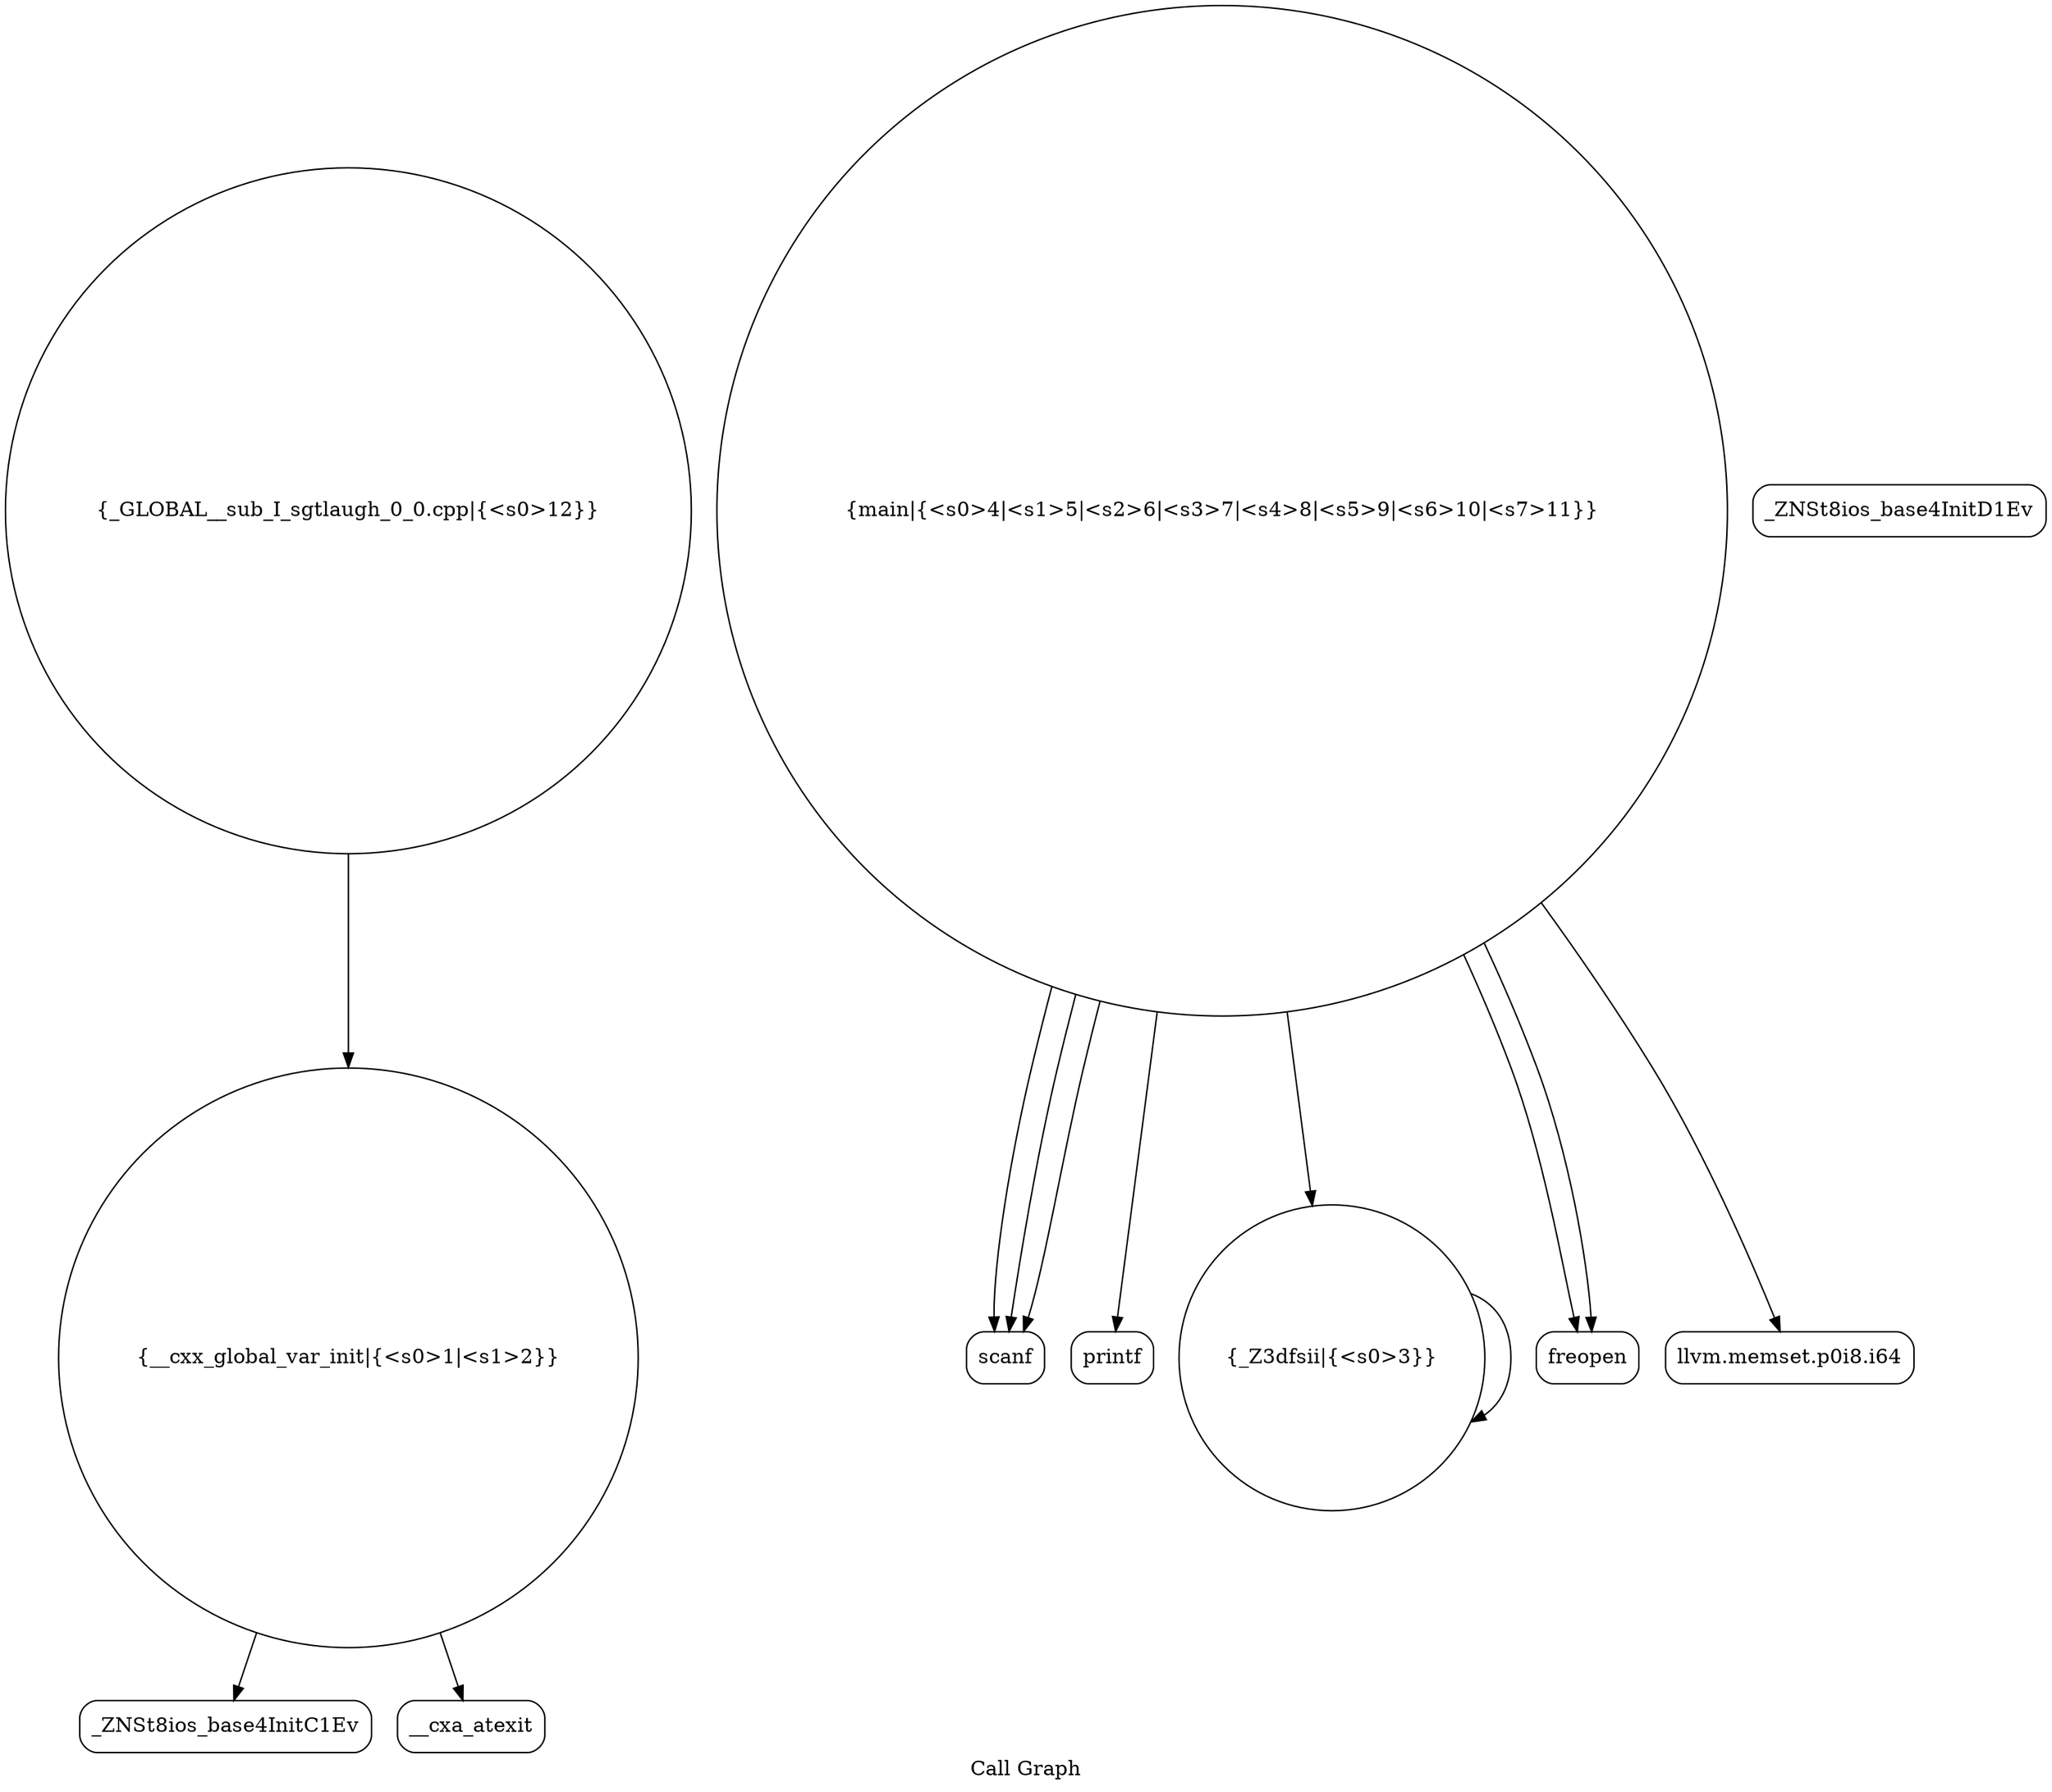 digraph "Call Graph" {
	label="Call Graph";

	Node0x558412c1aa00 [shape=record,shape=circle,label="{__cxx_global_var_init|{<s0>1|<s1>2}}"];
	Node0x558412c1aa00:s0 -> Node0x558412c1ae90[color=black];
	Node0x558412c1aa00:s1 -> Node0x558412c1af90[color=black];
	Node0x558412c1b190 [shape=record,shape=Mrecord,label="{scanf}"];
	Node0x558412c1af10 [shape=record,shape=Mrecord,label="{_ZNSt8ios_base4InitD1Ev}"];
	Node0x558412c1b290 [shape=record,shape=Mrecord,label="{printf}"];
	Node0x558412c1b010 [shape=record,shape=circle,label="{_Z3dfsii|{<s0>3}}"];
	Node0x558412c1b010:s0 -> Node0x558412c1b010[color=black];
	Node0x558412c1b110 [shape=record,shape=Mrecord,label="{freopen}"];
	Node0x558412c1ae90 [shape=record,shape=Mrecord,label="{_ZNSt8ios_base4InitC1Ev}"];
	Node0x558412c1b210 [shape=record,shape=Mrecord,label="{llvm.memset.p0i8.i64}"];
	Node0x558412c1af90 [shape=record,shape=Mrecord,label="{__cxa_atexit}"];
	Node0x558412c1b310 [shape=record,shape=circle,label="{_GLOBAL__sub_I_sgtlaugh_0_0.cpp|{<s0>12}}"];
	Node0x558412c1b310:s0 -> Node0x558412c1aa00[color=black];
	Node0x558412c1b090 [shape=record,shape=circle,label="{main|{<s0>4|<s1>5|<s2>6|<s3>7|<s4>8|<s5>9|<s6>10|<s7>11}}"];
	Node0x558412c1b090:s0 -> Node0x558412c1b110[color=black];
	Node0x558412c1b090:s1 -> Node0x558412c1b110[color=black];
	Node0x558412c1b090:s2 -> Node0x558412c1b190[color=black];
	Node0x558412c1b090:s3 -> Node0x558412c1b190[color=black];
	Node0x558412c1b090:s4 -> Node0x558412c1b190[color=black];
	Node0x558412c1b090:s5 -> Node0x558412c1b210[color=black];
	Node0x558412c1b090:s6 -> Node0x558412c1b010[color=black];
	Node0x558412c1b090:s7 -> Node0x558412c1b290[color=black];
}
